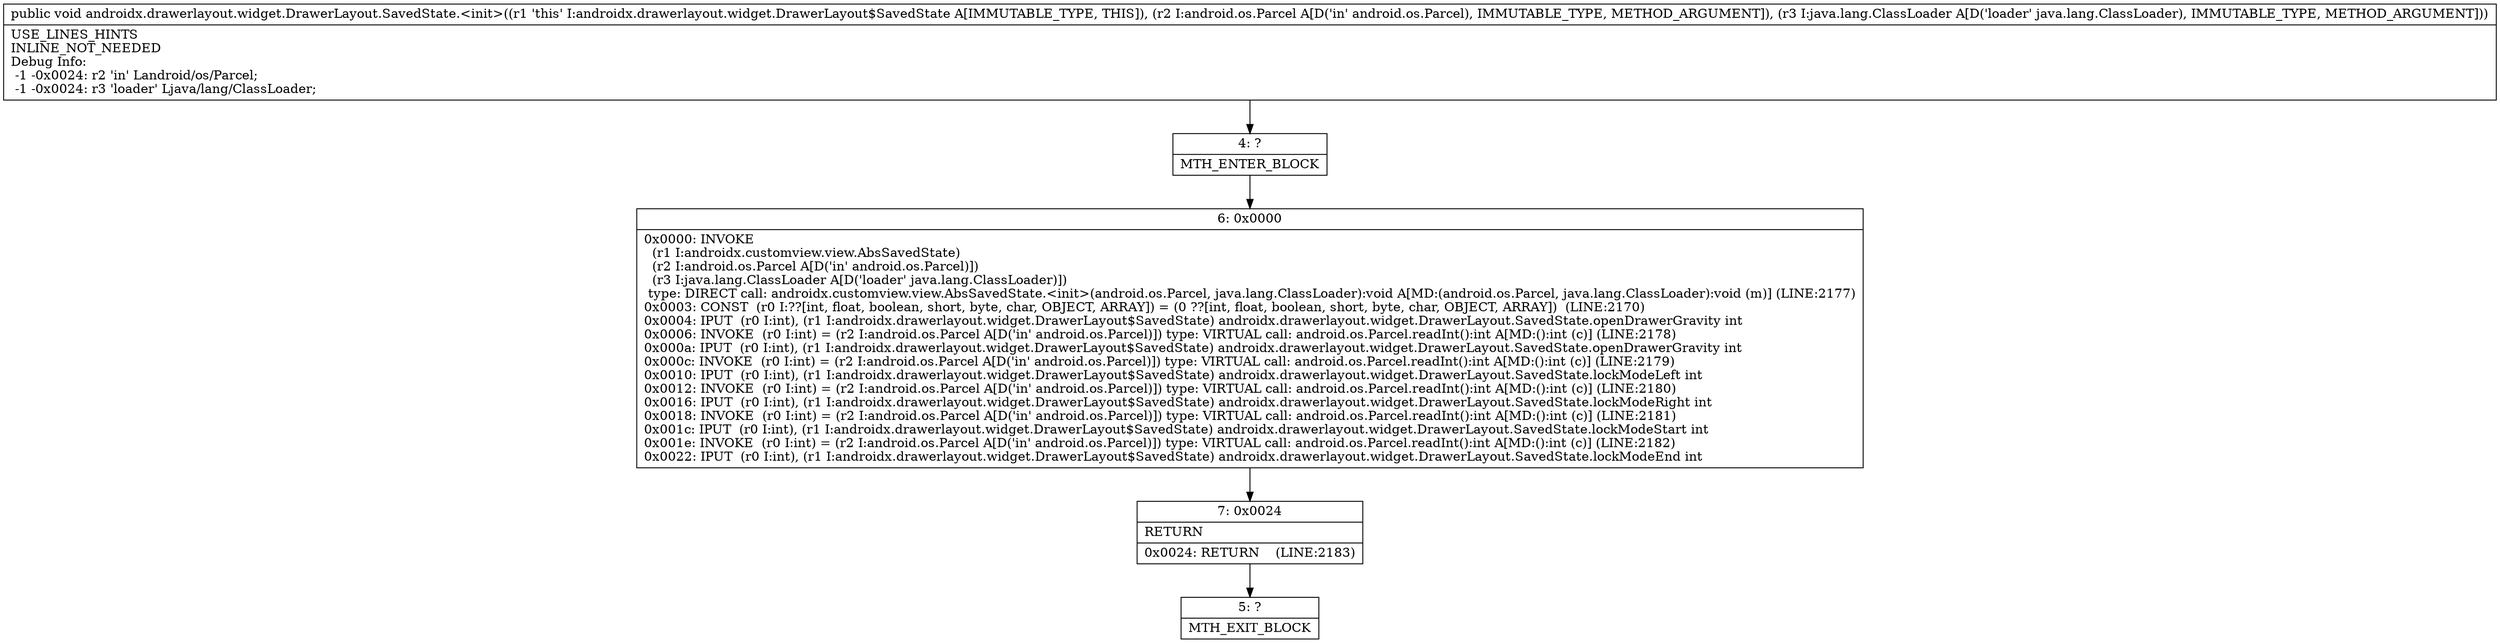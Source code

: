 digraph "CFG forandroidx.drawerlayout.widget.DrawerLayout.SavedState.\<init\>(Landroid\/os\/Parcel;Ljava\/lang\/ClassLoader;)V" {
Node_4 [shape=record,label="{4\:\ ?|MTH_ENTER_BLOCK\l}"];
Node_6 [shape=record,label="{6\:\ 0x0000|0x0000: INVOKE  \l  (r1 I:androidx.customview.view.AbsSavedState)\l  (r2 I:android.os.Parcel A[D('in' android.os.Parcel)])\l  (r3 I:java.lang.ClassLoader A[D('loader' java.lang.ClassLoader)])\l type: DIRECT call: androidx.customview.view.AbsSavedState.\<init\>(android.os.Parcel, java.lang.ClassLoader):void A[MD:(android.os.Parcel, java.lang.ClassLoader):void (m)] (LINE:2177)\l0x0003: CONST  (r0 I:??[int, float, boolean, short, byte, char, OBJECT, ARRAY]) = (0 ??[int, float, boolean, short, byte, char, OBJECT, ARRAY])  (LINE:2170)\l0x0004: IPUT  (r0 I:int), (r1 I:androidx.drawerlayout.widget.DrawerLayout$SavedState) androidx.drawerlayout.widget.DrawerLayout.SavedState.openDrawerGravity int \l0x0006: INVOKE  (r0 I:int) = (r2 I:android.os.Parcel A[D('in' android.os.Parcel)]) type: VIRTUAL call: android.os.Parcel.readInt():int A[MD:():int (c)] (LINE:2178)\l0x000a: IPUT  (r0 I:int), (r1 I:androidx.drawerlayout.widget.DrawerLayout$SavedState) androidx.drawerlayout.widget.DrawerLayout.SavedState.openDrawerGravity int \l0x000c: INVOKE  (r0 I:int) = (r2 I:android.os.Parcel A[D('in' android.os.Parcel)]) type: VIRTUAL call: android.os.Parcel.readInt():int A[MD:():int (c)] (LINE:2179)\l0x0010: IPUT  (r0 I:int), (r1 I:androidx.drawerlayout.widget.DrawerLayout$SavedState) androidx.drawerlayout.widget.DrawerLayout.SavedState.lockModeLeft int \l0x0012: INVOKE  (r0 I:int) = (r2 I:android.os.Parcel A[D('in' android.os.Parcel)]) type: VIRTUAL call: android.os.Parcel.readInt():int A[MD:():int (c)] (LINE:2180)\l0x0016: IPUT  (r0 I:int), (r1 I:androidx.drawerlayout.widget.DrawerLayout$SavedState) androidx.drawerlayout.widget.DrawerLayout.SavedState.lockModeRight int \l0x0018: INVOKE  (r0 I:int) = (r2 I:android.os.Parcel A[D('in' android.os.Parcel)]) type: VIRTUAL call: android.os.Parcel.readInt():int A[MD:():int (c)] (LINE:2181)\l0x001c: IPUT  (r0 I:int), (r1 I:androidx.drawerlayout.widget.DrawerLayout$SavedState) androidx.drawerlayout.widget.DrawerLayout.SavedState.lockModeStart int \l0x001e: INVOKE  (r0 I:int) = (r2 I:android.os.Parcel A[D('in' android.os.Parcel)]) type: VIRTUAL call: android.os.Parcel.readInt():int A[MD:():int (c)] (LINE:2182)\l0x0022: IPUT  (r0 I:int), (r1 I:androidx.drawerlayout.widget.DrawerLayout$SavedState) androidx.drawerlayout.widget.DrawerLayout.SavedState.lockModeEnd int \l}"];
Node_7 [shape=record,label="{7\:\ 0x0024|RETURN\l|0x0024: RETURN    (LINE:2183)\l}"];
Node_5 [shape=record,label="{5\:\ ?|MTH_EXIT_BLOCK\l}"];
MethodNode[shape=record,label="{public void androidx.drawerlayout.widget.DrawerLayout.SavedState.\<init\>((r1 'this' I:androidx.drawerlayout.widget.DrawerLayout$SavedState A[IMMUTABLE_TYPE, THIS]), (r2 I:android.os.Parcel A[D('in' android.os.Parcel), IMMUTABLE_TYPE, METHOD_ARGUMENT]), (r3 I:java.lang.ClassLoader A[D('loader' java.lang.ClassLoader), IMMUTABLE_TYPE, METHOD_ARGUMENT]))  | USE_LINES_HINTS\lINLINE_NOT_NEEDED\lDebug Info:\l  \-1 \-0x0024: r2 'in' Landroid\/os\/Parcel;\l  \-1 \-0x0024: r3 'loader' Ljava\/lang\/ClassLoader;\l}"];
MethodNode -> Node_4;Node_4 -> Node_6;
Node_6 -> Node_7;
Node_7 -> Node_5;
}

